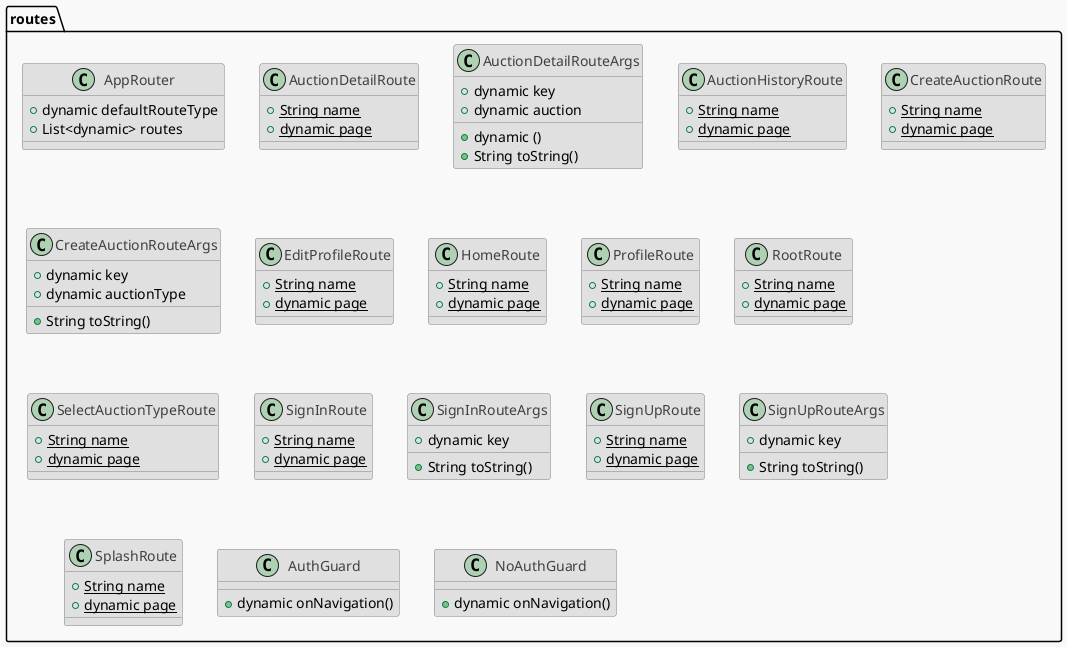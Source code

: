@startuml
skinparam shadowing false
skinparam backgroundColor #F9F9F9
skinparam ArrowColor black
skinparam class {
  Shadowing false
  BackgroundColor #E0E0E0
  BorderColor #808080
  FontColor #404040
}

set namespaceSeparator ::

class "routes::AppRouter" {
  +dynamic defaultRouteType
  +List<dynamic> routes
}

class "routes::AuctionDetailRoute" {
  {static} +String name
  {static} +dynamic page
}

class "routes::AuctionDetailRouteArgs" {
  +dynamic key
  +dynamic auction
  +dynamic ()
  +String toString()
}

class "routes::AuctionHistoryRoute" {
  {static} +String name
  {static} +dynamic page
}

class "routes::CreateAuctionRoute" {
  {static} +String name
  {static} +dynamic page
}

class "routes::CreateAuctionRouteArgs" {
  +dynamic key
  +dynamic auctionType
  +String toString()
}

class "routes::EditProfileRoute" {
  {static} +String name
  {static} +dynamic page
}

class "routes::HomeRoute" {
  {static} +String name
  {static} +dynamic page
}

class "routes::ProfileRoute" {
  {static} +String name
  {static} +dynamic page
}

class "routes::RootRoute" {
  {static} +String name
  {static} +dynamic page
}

class "routes::SelectAuctionTypeRoute" {
  {static} +String name
  {static} +dynamic page
}

class "routes::SignInRoute" {
  {static} +String name
  {static} +dynamic page
}

class "routes::SignInRouteArgs" {
  +dynamic key
  +String toString()
}

class "routes::SignUpRoute" {
  {static} +String name
  {static} +dynamic page
}

class "routes::SignUpRouteArgs" {
  +dynamic key
  +String toString()
}

class "routes::SplashRoute" {
  {static} +String name
  {static} +dynamic page
}

class "routes::AuthGuard" {
  +dynamic onNavigation()
}

class "routes::NoAuthGuard" {
  +dynamic onNavigation()
}

@enduml
